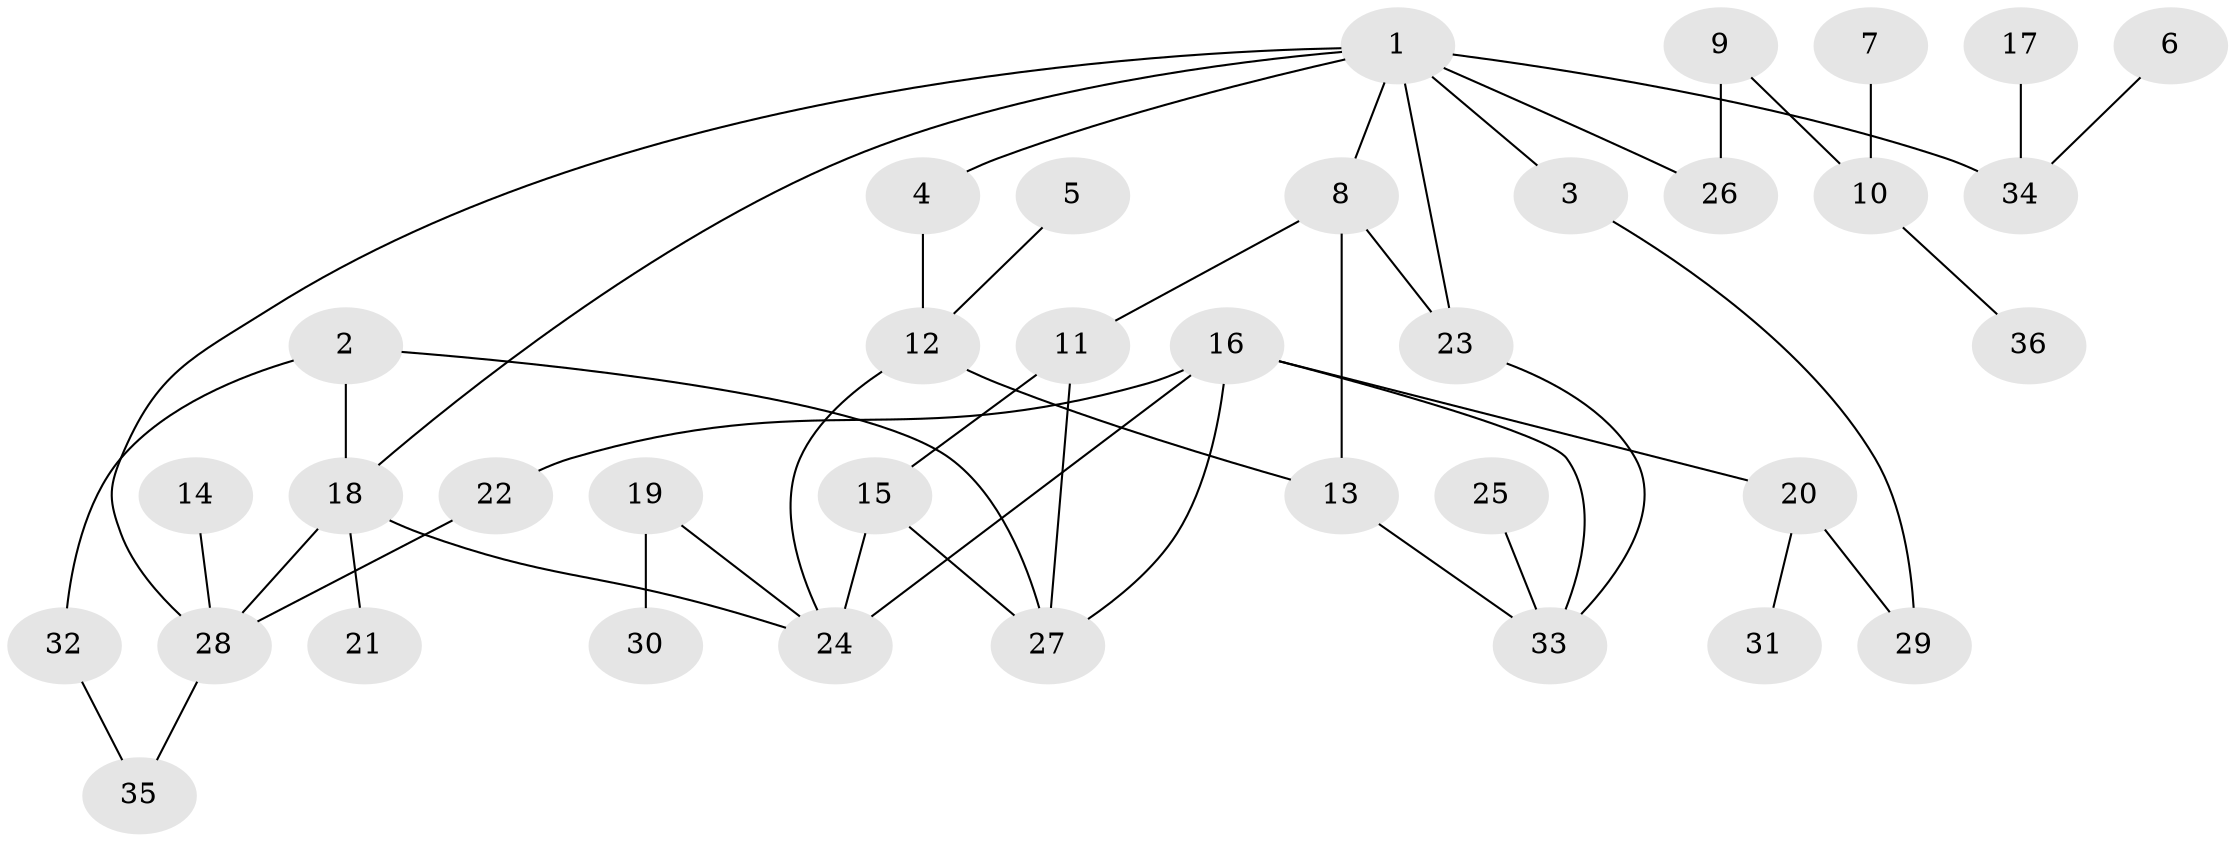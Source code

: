 // original degree distribution, {7: 0.013888888888888888, 2: 0.25, 6: 0.027777777777777776, 4: 0.08333333333333333, 1: 0.3333333333333333, 3: 0.25, 5: 0.041666666666666664}
// Generated by graph-tools (version 1.1) at 2025/25/03/09/25 03:25:30]
// undirected, 36 vertices, 48 edges
graph export_dot {
graph [start="1"]
  node [color=gray90,style=filled];
  1;
  2;
  3;
  4;
  5;
  6;
  7;
  8;
  9;
  10;
  11;
  12;
  13;
  14;
  15;
  16;
  17;
  18;
  19;
  20;
  21;
  22;
  23;
  24;
  25;
  26;
  27;
  28;
  29;
  30;
  31;
  32;
  33;
  34;
  35;
  36;
  1 -- 3 [weight=1.0];
  1 -- 4 [weight=1.0];
  1 -- 8 [weight=1.0];
  1 -- 18 [weight=1.0];
  1 -- 23 [weight=1.0];
  1 -- 26 [weight=1.0];
  1 -- 28 [weight=1.0];
  1 -- 34 [weight=1.0];
  2 -- 18 [weight=1.0];
  2 -- 27 [weight=1.0];
  2 -- 32 [weight=1.0];
  3 -- 29 [weight=1.0];
  4 -- 12 [weight=1.0];
  5 -- 12 [weight=1.0];
  6 -- 34 [weight=1.0];
  7 -- 10 [weight=1.0];
  8 -- 11 [weight=1.0];
  8 -- 13 [weight=1.0];
  8 -- 23 [weight=1.0];
  9 -- 10 [weight=1.0];
  9 -- 26 [weight=1.0];
  10 -- 36 [weight=1.0];
  11 -- 15 [weight=1.0];
  11 -- 27 [weight=1.0];
  12 -- 13 [weight=1.0];
  12 -- 24 [weight=1.0];
  13 -- 33 [weight=1.0];
  14 -- 28 [weight=1.0];
  15 -- 24 [weight=2.0];
  15 -- 27 [weight=1.0];
  16 -- 20 [weight=1.0];
  16 -- 22 [weight=1.0];
  16 -- 24 [weight=1.0];
  16 -- 27 [weight=1.0];
  16 -- 33 [weight=1.0];
  17 -- 34 [weight=1.0];
  18 -- 21 [weight=1.0];
  18 -- 24 [weight=1.0];
  18 -- 28 [weight=1.0];
  19 -- 24 [weight=1.0];
  19 -- 30 [weight=1.0];
  20 -- 29 [weight=1.0];
  20 -- 31 [weight=1.0];
  22 -- 28 [weight=1.0];
  23 -- 33 [weight=1.0];
  25 -- 33 [weight=1.0];
  28 -- 35 [weight=1.0];
  32 -- 35 [weight=1.0];
}
